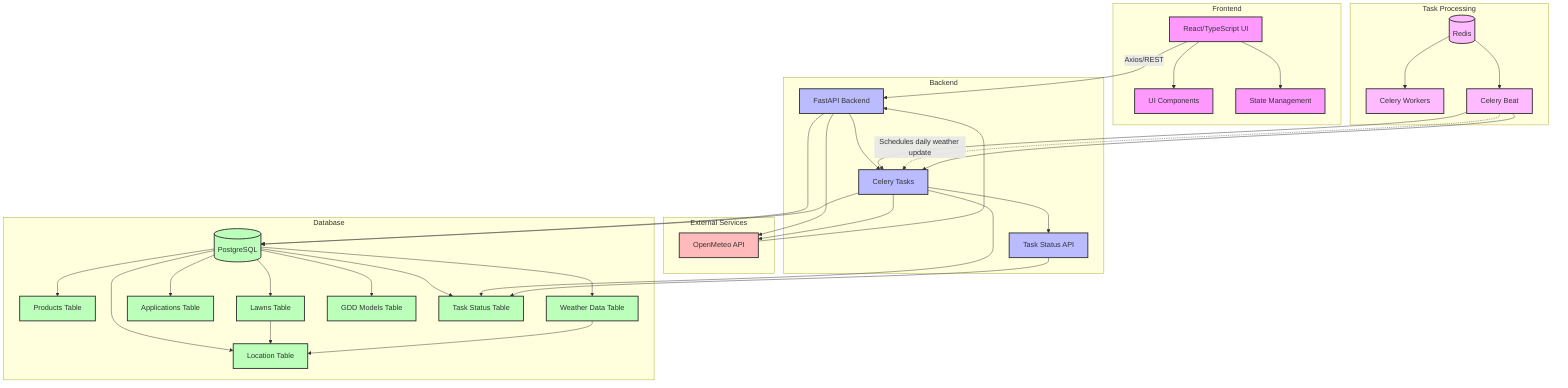 graph TB
    subgraph Frontend
        UI[React/TypeScript UI]
        Components[UI Components]
        State[State Management]
        UI --> Components
        UI --> State
    end

    subgraph Backend
        API[FastAPI Backend]
        Tasks[Celery Tasks]
        TaskStatus[Task Status API]
        API --> Tasks
        Tasks --> TaskStatus
    end

    subgraph External Services
        Weather[OpenMeteo API]
        Weather --> API
    end

    subgraph Database
        DB[(PostgreSQL)]
        Products[Products Table]
        Lawns[Lawns Table]
        Locations[Location Table]
        Applications[Applications Table]
        WeatherData[Weather Data Table]
        GDDModels[GDD Models Table]
        TaskStatusTable[Task Status Table]
        DB --> Products
        DB --> Lawns
        DB --> Locations
        DB --> Applications
        DB --> WeatherData
        DB --> GDDModels
        DB --> TaskStatusTable
        Lawns --> Locations
        WeatherData --> Locations
        Tasks --> TaskStatusTable
    end

    subgraph Task Processing
        Redis[(Redis)]
        Celery[Celery Workers]
        Beat[Celery Beat]
        Redis --> Celery
        Redis --> Beat
        Beat --> Tasks
        Beat -. Schedules daily weather update .-> Tasks
    end

    UI -- "Axios/REST" --> API
    API --> DB
    Tasks --> DB
    Beat --> Tasks
    API --> Weather
    Tasks --> Weather
    TaskStatus --> TaskStatusTable

    classDef frontend fill:#f9f,stroke:#333,stroke-width:2px
    classDef backend fill:#bbf,stroke:#333,stroke-width:2px
    classDef database fill:#bfb,stroke:#333,stroke-width:2px
    classDef external fill:#fbb,stroke:#333,stroke-width:2px
    classDef tasks fill:#fbf,stroke:#333,stroke-width:2px

    class UI,Components,State frontend
    class API,Tasks,TaskStatus backend
    class DB,Products,Lawns,Applications,WeatherData,GDDModels,Locations,TaskStatusTable database
    class Weather external
    class Redis,Celery,Beat tasks

    %% Note: WeatherData is deduplicated per Location, not per Lawn. Beat schedules daily updates.
    %% Task Status tracking is now implemented for monitoring weather updates.